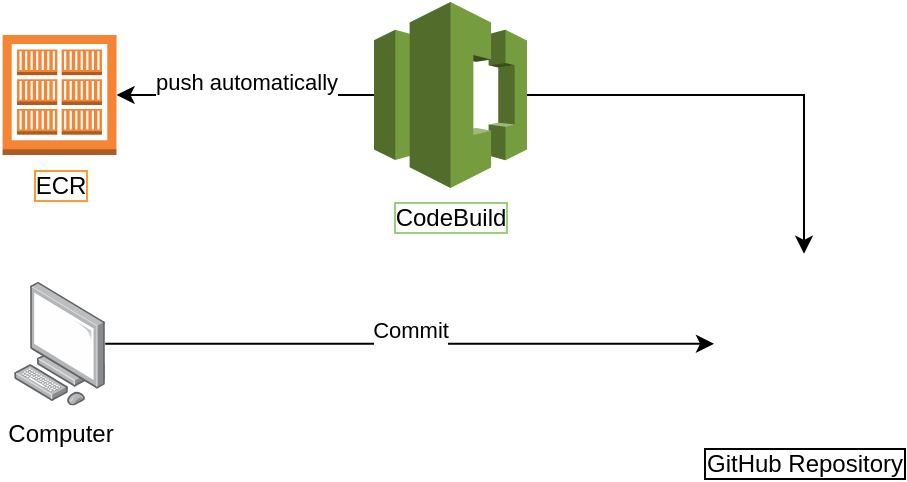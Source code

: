 <mxfile version="24.7.6">
  <diagram id="Ht1M8jgEwFfnCIfOTk4-" name="Page-1">
    <mxGraphModel dx="1185" dy="813" grid="1" gridSize="10" guides="1" tooltips="1" connect="1" arrows="1" fold="1" page="1" pageScale="1" pageWidth="1169" pageHeight="827" math="0" shadow="0">
      <root>
        <mxCell id="0" />
        <mxCell id="1" parent="0" />
        <mxCell id="O9OgHm2iZbb-iyq0lpKp-3" value="Commit&lt;div&gt;&lt;br&gt;&lt;/div&gt;" style="edgeStyle=orthogonalEdgeStyle;rounded=0;orthogonalLoop=1;jettySize=auto;html=1;" edge="1" parent="1" source="O9OgHm2iZbb-iyq0lpKp-1" target="O9OgHm2iZbb-iyq0lpKp-2">
          <mxGeometry relative="1" as="geometry" />
        </mxCell>
        <mxCell id="O9OgHm2iZbb-iyq0lpKp-1" value="Computer" style="image;points=[];aspect=fixed;html=1;align=center;shadow=0;dashed=0;image=img/lib/allied_telesis/computer_and_terminals/Personal_Computer.svg;" vertex="1" parent="1">
          <mxGeometry x="170" y="390" width="45.6" height="61.8" as="geometry" />
        </mxCell>
        <mxCell id="O9OgHm2iZbb-iyq0lpKp-2" value="GitHub Repository" style="shape=image;html=1;verticalAlign=top;verticalLabelPosition=bottom;labelBackgroundColor=none;imageAspect=0;aspect=fixed;image=https://cdn1.iconfinder.com/data/icons/picons-social/57/github-128.png;labelBorderColor=default;" vertex="1" parent="1">
          <mxGeometry x="520" y="375.9" width="90" height="90" as="geometry" />
        </mxCell>
        <mxCell id="O9OgHm2iZbb-iyq0lpKp-5" style="edgeStyle=orthogonalEdgeStyle;rounded=0;orthogonalLoop=1;jettySize=auto;html=1;" edge="1" parent="1" source="O9OgHm2iZbb-iyq0lpKp-4" target="O9OgHm2iZbb-iyq0lpKp-2">
          <mxGeometry relative="1" as="geometry" />
        </mxCell>
        <mxCell id="O9OgHm2iZbb-iyq0lpKp-7" value="push automatically&lt;div&gt;&lt;br&gt;&lt;/div&gt;" style="edgeStyle=orthogonalEdgeStyle;rounded=0;orthogonalLoop=1;jettySize=auto;html=1;entryX=1;entryY=0.5;entryDx=0;entryDy=0;entryPerimeter=0;" edge="1" parent="1" source="O9OgHm2iZbb-iyq0lpKp-4" target="O9OgHm2iZbb-iyq0lpKp-6">
          <mxGeometry relative="1" as="geometry">
            <mxPoint x="250" y="296.5" as="targetPoint" />
          </mxGeometry>
        </mxCell>
        <mxCell id="O9OgHm2iZbb-iyq0lpKp-4" value="CodeBuild" style="outlineConnect=0;dashed=0;verticalLabelPosition=bottom;verticalAlign=top;align=center;html=1;shape=mxgraph.aws3.codecommit;fillColor=#759C3E;gradientColor=none;labelBackgroundColor=none;labelBorderColor=#97D077;" vertex="1" parent="1">
          <mxGeometry x="350" y="250" width="76.5" height="93" as="geometry" />
        </mxCell>
        <mxCell id="O9OgHm2iZbb-iyq0lpKp-6" value="ECR" style="outlineConnect=0;dashed=0;verticalLabelPosition=bottom;verticalAlign=top;align=center;html=1;shape=mxgraph.aws3.ecr_registry;fillColor=#F58534;gradientColor=none;labelBorderColor=#FF9933;" vertex="1" parent="1">
          <mxGeometry x="164.3" y="266.5" width="57" height="60" as="geometry" />
        </mxCell>
      </root>
    </mxGraphModel>
  </diagram>
</mxfile>
